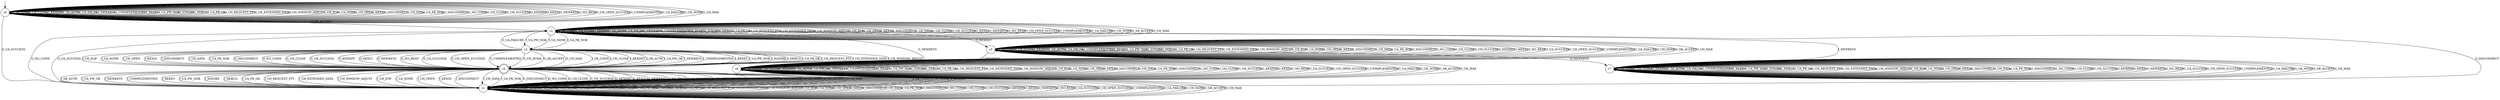 digraph g {

	s0 [shape="circle" label="s0"];
	s1 [shape="circle" label="s1"];
	s2 [shape="circle" label="s2"];
	s3 [shape="circle" label="s3"];
	s4 [shape="doublecircle" label="s4"];
	s5 [shape="circle" label="s5"];
	s6 [shape="circle" label="s6"];
	s7 [shape="circle" label="s7"];
	s0 -> s0 [label="I_SR_CONN"];
	s0 -> s0 [label="I_CH_CLOSE"];
	s0 -> s0 [label="I_KEXINIT"];
	s0 -> s0 [label="I_SR_AUTH"];
	s0 -> s0 [label="I_UA_PW_OK"];
	s0 -> s0 [label="I_NEWKEYS"];
	s0 -> s0 [label="I_UNIMPLEMENTED"];
	s0 -> s0 [label="I_REKEY"];
	s0 -> s0 [label="I_UA_PW_NOK"];
	s0 -> s0 [label="I_IGNORE"];
	s0 -> s0 [label="I_DEBUG"];
	s0 -> s0 [label="I_UA_PK_OK"];
	s0 -> s0 [label="I_CH_REQUEST_PTY"];
	s0 -> s0 [label="I_CH_EXTENDED_DATA"];
	s0 -> s0 [label="I_CH_WINDOW_ADJUST"];
	s0 -> s0 [label="I_CH_EOF"];
	s0 -> s0 [label="I_UA_NONE"];
	s0 -> s0 [label="I_CH_OPEN"];
	s0 -> s0 [label="I_KEX30"];
	s0 -> s0 [label="I_DISCONNECT"];
	s0 -> s0 [label="I_CH_DATA"];
	s0 -> s0 [label="I_UA_PK_NOK"];
	s0 -> s0 [label="O_DISCONNECT"];
	s0 -> s0 [label="O_NO_CONN"];
	s0 -> s0 [label="O_CH_CLOSE"];
	s0 -> s0 [label="O_CH_SUCCESS"];
	s0 -> s0 [label="O_KEXINIT"];
	s0 -> s0 [label="O_KEX31"];
	s0 -> s0 [label="O_NEWKEYS"];
	s0 -> s0 [label="O_NO_RESP"];
	s0 -> s1 [label="O_UA_SUCCESS"];
	s0 -> s0 [label="O_CH_OPEN_SUCCESS"];
	s0 -> s0 [label="O_UNIMPLEMENTED"];
	s0 -> s0 [label="O_UA_FAILURE"];
	s0 -> s0 [label="O_CH_NONE"];
	s0 -> s2 [label="O_SR_ACCEPT"];
	s0 -> s0 [label="O_CH_MAX"];
	s1 -> s1 [label="I_SR_CONN"];
	s1 -> s1 [label="I_CH_CLOSE"];
	s1 -> s1 [label="I_KEXINIT"];
	s1 -> s1 [label="I_SR_AUTH"];
	s1 -> s1 [label="I_UA_PW_OK"];
	s1 -> s1 [label="I_NEWKEYS"];
	s1 -> s1 [label="I_UNIMPLEMENTED"];
	s1 -> s1 [label="I_REKEY"];
	s1 -> s1 [label="I_UA_PW_NOK"];
	s1 -> s1 [label="I_IGNORE"];
	s1 -> s1 [label="I_DEBUG"];
	s1 -> s1 [label="I_UA_PK_OK"];
	s1 -> s1 [label="I_CH_REQUEST_PTY"];
	s1 -> s1 [label="I_CH_EXTENDED_DATA"];
	s1 -> s1 [label="I_CH_WINDOW_ADJUST"];
	s1 -> s1 [label="I_CH_EOF"];
	s1 -> s1 [label="I_UA_NONE"];
	s1 -> s1 [label="I_CH_OPEN"];
	s1 -> s1 [label="I_KEX30"];
	s1 -> s1 [label="I_DISCONNECT"];
	s1 -> s1 [label="I_CH_DATA"];
	s1 -> s1 [label="I_UA_PK_NOK"];
	s1 -> s1 [label="O_DISCONNECT"];
	s1 -> s1 [label="O_NO_CONN"];
	s1 -> s1 [label="O_CH_CLOSE"];
	s1 -> s1 [label="O_CH_SUCCESS"];
	s1 -> s1 [label="O_KEXINIT"];
	s1 -> s1 [label="O_KEX31"];
	s1 -> s1 [label="O_NEWKEYS"];
	s1 -> s1 [label="O_NO_RESP"];
	s1 -> s1 [label="O_UA_SUCCESS"];
	s1 -> s1 [label="O_CH_OPEN_SUCCESS"];
	s1 -> s1 [label="O_UNIMPLEMENTED"];
	s1 -> s1 [label="O_UA_FAILURE"];
	s1 -> s1 [label="O_CH_NONE"];
	s1 -> s1 [label="O_SR_ACCEPT"];
	s1 -> s1 [label="O_CH_MAX"];
	s2 -> s2 [label="I_SR_CONN"];
	s2 -> s2 [label="I_CH_CLOSE"];
	s2 -> s2 [label="I_KEXINIT"];
	s2 -> s2 [label="I_SR_AUTH"];
	s2 -> s2 [label="I_UA_PW_OK"];
	s2 -> s2 [label="I_NEWKEYS"];
	s2 -> s2 [label="I_UNIMPLEMENTED"];
	s2 -> s2 [label="I_REKEY"];
	s2 -> s3 [label="I_UA_PW_NOK"];
	s2 -> s2 [label="I_IGNORE"];
	s2 -> s2 [label="I_DEBUG"];
	s2 -> s2 [label="I_UA_PK_OK"];
	s2 -> s2 [label="I_CH_REQUEST_PTY"];
	s2 -> s2 [label="I_CH_EXTENDED_DATA"];
	s2 -> s2 [label="I_CH_WINDOW_ADJUST"];
	s2 -> s2 [label="I_CH_EOF"];
	s2 -> s3 [label="I_UA_NONE"];
	s2 -> s2 [label="I_CH_OPEN"];
	s2 -> s2 [label="I_KEX30"];
	s2 -> s2 [label="I_DISCONNECT"];
	s2 -> s2 [label="I_CH_DATA"];
	s2 -> s3 [label="I_UA_PK_NOK"];
	s2 -> s1 [label="O_DISCONNECT"];
	s2 -> s1 [label="O_NO_CONN"];
	s2 -> s2 [label="O_CH_CLOSE"];
	s2 -> s2 [label="O_CH_SUCCESS"];
	s2 -> s5 [label="O_KEXINIT"];
	s2 -> s2 [label="O_KEX31"];
	s2 -> s2 [label="O_NEWKEYS"];
	s2 -> s2 [label="O_NO_RESP"];
	s2 -> s1 [label="O_UA_SUCCESS"];
	s2 -> s2 [label="O_CH_OPEN_SUCCESS"];
	s2 -> s2 [label="O_UNIMPLEMENTED"];
	s2 -> s2 [label="O_UA_FAILURE"];
	s2 -> s2 [label="O_CH_NONE"];
	s2 -> s2 [label="O_SR_ACCEPT"];
	s2 -> s2 [label="O_CH_MAX"];
	s3 -> s4 [label="I_SR_CONN"];
	s3 -> s4 [label="I_CH_CLOSE"];
	s3 -> s4 [label="I_KEXINIT"];
	s3 -> s4 [label="I_SR_AUTH"];
	s3 -> s4 [label="I_UA_PW_OK"];
	s3 -> s4 [label="I_NEWKEYS"];
	s3 -> s4 [label="I_UNIMPLEMENTED"];
	s3 -> s4 [label="I_REKEY"];
	s3 -> s4 [label="I_UA_PW_NOK"];
	s3 -> s4 [label="I_IGNORE"];
	s3 -> s4 [label="I_DEBUG"];
	s3 -> s4 [label="I_UA_PK_OK"];
	s3 -> s4 [label="I_CH_REQUEST_PTY"];
	s3 -> s4 [label="I_CH_EXTENDED_DATA"];
	s3 -> s4 [label="I_CH_WINDOW_ADJUST"];
	s3 -> s4 [label="I_CH_EOF"];
	s3 -> s4 [label="I_UA_NONE"];
	s3 -> s4 [label="I_CH_OPEN"];
	s3 -> s4 [label="I_KEX30"];
	s3 -> s4 [label="I_DISCONNECT"];
	s3 -> s4 [label="I_CH_DATA"];
	s3 -> s4 [label="I_UA_PK_NOK"];
	s3 -> s4 [label="O_DISCONNECT"];
	s3 -> s4 [label="O_NO_CONN"];
	s3 -> s4 [label="O_CH_CLOSE"];
	s3 -> s4 [label="O_CH_SUCCESS"];
	s3 -> s4 [label="O_KEXINIT"];
	s3 -> s4 [label="O_KEX31"];
	s3 -> s4 [label="O_NEWKEYS"];
	s3 -> s4 [label="O_NO_RESP"];
	s3 -> s4 [label="O_UA_SUCCESS"];
	s3 -> s4 [label="O_CH_OPEN_SUCCESS"];
	s3 -> s4 [label="O_UNIMPLEMENTED"];
	s3 -> s2 [label="O_UA_FAILURE"];
	s3 -> s4 [label="O_CH_NONE"];
	s3 -> s4 [label="O_SR_ACCEPT"];
	s3 -> s4 [label="O_CH_MAX"];
	s4 -> s1 [label="I_SR_CONN"];
	s4 -> s1 [label="I_CH_CLOSE"];
	s4 -> s1 [label="I_KEXINIT"];
	s4 -> s1 [label="I_SR_AUTH"];
	s4 -> s1 [label="I_UA_PW_OK"];
	s4 -> s1 [label="I_NEWKEYS"];
	s4 -> s1 [label="I_UNIMPLEMENTED"];
	s4 -> s1 [label="I_REKEY"];
	s4 -> s1 [label="I_UA_PW_NOK"];
	s4 -> s1 [label="I_IGNORE"];
	s4 -> s1 [label="I_DEBUG"];
	s4 -> s1 [label="I_UA_PK_OK"];
	s4 -> s1 [label="I_CH_REQUEST_PTY"];
	s4 -> s1 [label="I_CH_EXTENDED_DATA"];
	s4 -> s1 [label="I_CH_WINDOW_ADJUST"];
	s4 -> s1 [label="I_CH_EOF"];
	s4 -> s1 [label="I_UA_NONE"];
	s4 -> s1 [label="I_CH_OPEN"];
	s4 -> s1 [label="I_KEX30"];
	s4 -> s1 [label="I_DISCONNECT"];
	s4 -> s1 [label="I_CH_DATA"];
	s4 -> s1 [label="I_UA_PK_NOK"];
	s4 -> s1 [label="O_DISCONNECT"];
	s4 -> s1 [label="O_NO_CONN"];
	s4 -> s1 [label="O_CH_CLOSE"];
	s4 -> s1 [label="O_CH_SUCCESS"];
	s4 -> s1 [label="O_KEXINIT"];
	s4 -> s1 [label="O_KEX31"];
	s4 -> s1 [label="O_NEWKEYS"];
	s4 -> s1 [label="O_NO_RESP"];
	s4 -> s1 [label="O_UA_SUCCESS"];
	s4 -> s1 [label="O_CH_OPEN_SUCCESS"];
	s4 -> s1 [label="O_UNIMPLEMENTED"];
	s4 -> s1 [label="O_UA_FAILURE"];
	s4 -> s1 [label="O_CH_NONE"];
	s4 -> s1 [label="O_SR_ACCEPT"];
	s4 -> s1 [label="O_CH_MAX"];
	s5 -> s5 [label="I_SR_CONN"];
	s5 -> s5 [label="I_CH_CLOSE"];
	s5 -> s5 [label="I_KEXINIT"];
	s5 -> s5 [label="I_SR_AUTH"];
	s5 -> s5 [label="I_UA_PW_OK"];
	s5 -> s6 [label="I_NEWKEYS"];
	s5 -> s5 [label="I_UNIMPLEMENTED"];
	s5 -> s5 [label="I_REKEY"];
	s5 -> s5 [label="I_UA_PW_NOK"];
	s5 -> s5 [label="I_IGNORE"];
	s5 -> s5 [label="I_DEBUG"];
	s5 -> s5 [label="I_UA_PK_OK"];
	s5 -> s5 [label="I_CH_REQUEST_PTY"];
	s5 -> s5 [label="I_CH_EXTENDED_DATA"];
	s5 -> s5 [label="I_CH_WINDOW_ADJUST"];
	s5 -> s5 [label="I_CH_EOF"];
	s5 -> s5 [label="I_UA_NONE"];
	s5 -> s5 [label="I_CH_OPEN"];
	s5 -> s5 [label="I_KEX30"];
	s5 -> s5 [label="I_DISCONNECT"];
	s5 -> s5 [label="I_CH_DATA"];
	s5 -> s5 [label="I_UA_PK_NOK"];
	s5 -> s5 [label="O_DISCONNECT"];
	s5 -> s5 [label="O_NO_CONN"];
	s5 -> s5 [label="O_CH_CLOSE"];
	s5 -> s5 [label="O_CH_SUCCESS"];
	s5 -> s5 [label="O_KEXINIT"];
	s5 -> s5 [label="O_KEX31"];
	s5 -> s7 [label="O_NEWKEYS"];
	s5 -> s5 [label="O_NO_RESP"];
	s5 -> s5 [label="O_UA_SUCCESS"];
	s5 -> s5 [label="O_CH_OPEN_SUCCESS"];
	s5 -> s5 [label="O_UNIMPLEMENTED"];
	s5 -> s5 [label="O_UA_FAILURE"];
	s5 -> s5 [label="O_CH_NONE"];
	s5 -> s5 [label="O_SR_ACCEPT"];
	s5 -> s5 [label="O_CH_MAX"];
	s6 -> s6 [label="I_SR_CONN"];
	s6 -> s6 [label="I_CH_CLOSE"];
	s6 -> s6 [label="I_KEXINIT"];
	s6 -> s6 [label="I_SR_AUTH"];
	s6 -> s6 [label="I_UA_PW_OK"];
	s6 -> s6 [label="I_NEWKEYS"];
	s6 -> s6 [label="I_UNIMPLEMENTED"];
	s6 -> s6 [label="I_REKEY"];
	s6 -> s6 [label="I_UA_PW_NOK"];
	s6 -> s6 [label="I_IGNORE"];
	s6 -> s6 [label="I_DEBUG"];
	s6 -> s6 [label="I_UA_PK_OK"];
	s6 -> s6 [label="I_CH_REQUEST_PTY"];
	s6 -> s6 [label="I_CH_EXTENDED_DATA"];
	s6 -> s6 [label="I_CH_WINDOW_ADJUST"];
	s6 -> s6 [label="I_CH_EOF"];
	s6 -> s6 [label="I_UA_NONE"];
	s6 -> s6 [label="I_CH_OPEN"];
	s6 -> s6 [label="I_KEX30"];
	s6 -> s6 [label="I_DISCONNECT"];
	s6 -> s6 [label="I_CH_DATA"];
	s6 -> s6 [label="I_UA_PK_NOK"];
	s6 -> s6 [label="O_DISCONNECT"];
	s6 -> s6 [label="O_NO_CONN"];
	s6 -> s6 [label="O_CH_CLOSE"];
	s6 -> s6 [label="O_CH_SUCCESS"];
	s6 -> s6 [label="O_KEXINIT"];
	s6 -> s6 [label="O_KEX31"];
	s6 -> s2 [label="O_NEWKEYS"];
	s6 -> s6 [label="O_NO_RESP"];
	s6 -> s6 [label="O_UA_SUCCESS"];
	s6 -> s6 [label="O_CH_OPEN_SUCCESS"];
	s6 -> s6 [label="O_UNIMPLEMENTED"];
	s6 -> s6 [label="O_UA_FAILURE"];
	s6 -> s6 [label="O_CH_NONE"];
	s6 -> s6 [label="O_SR_ACCEPT"];
	s6 -> s6 [label="O_CH_MAX"];
	s7 -> s7 [label="I_SR_CONN"];
	s7 -> s7 [label="I_CH_CLOSE"];
	s7 -> s7 [label="I_KEXINIT"];
	s7 -> s7 [label="I_SR_AUTH"];
	s7 -> s7 [label="I_UA_PW_OK"];
	s7 -> s2 [label="I_NEWKEYS"];
	s7 -> s7 [label="I_UNIMPLEMENTED"];
	s7 -> s7 [label="I_REKEY"];
	s7 -> s7 [label="I_UA_PW_NOK"];
	s7 -> s7 [label="I_IGNORE"];
	s7 -> s7 [label="I_DEBUG"];
	s7 -> s7 [label="I_UA_PK_OK"];
	s7 -> s7 [label="I_CH_REQUEST_PTY"];
	s7 -> s7 [label="I_CH_EXTENDED_DATA"];
	s7 -> s7 [label="I_CH_WINDOW_ADJUST"];
	s7 -> s7 [label="I_CH_EOF"];
	s7 -> s7 [label="I_UA_NONE"];
	s7 -> s7 [label="I_CH_OPEN"];
	s7 -> s7 [label="I_KEX30"];
	s7 -> s7 [label="I_DISCONNECT"];
	s7 -> s7 [label="I_CH_DATA"];
	s7 -> s7 [label="I_UA_PK_NOK"];
	s7 -> s7 [label="O_DISCONNECT"];
	s7 -> s7 [label="O_NO_CONN"];
	s7 -> s7 [label="O_CH_CLOSE"];
	s7 -> s7 [label="O_CH_SUCCESS"];
	s7 -> s7 [label="O_KEXINIT"];
	s7 -> s7 [label="O_KEX31"];
	s7 -> s7 [label="O_NEWKEYS"];
	s7 -> s7 [label="O_NO_RESP"];
	s7 -> s7 [label="O_UA_SUCCESS"];
	s7 -> s7 [label="O_CH_OPEN_SUCCESS"];
	s7 -> s7 [label="O_UNIMPLEMENTED"];
	s7 -> s7 [label="O_UA_FAILURE"];
	s7 -> s7 [label="O_CH_NONE"];
	s7 -> s7 [label="O_SR_ACCEPT"];
	s7 -> s7 [label="O_CH_MAX"];

__start0 [label="" shape="none" width="0" height="0"];
__start0 -> s0;

}
